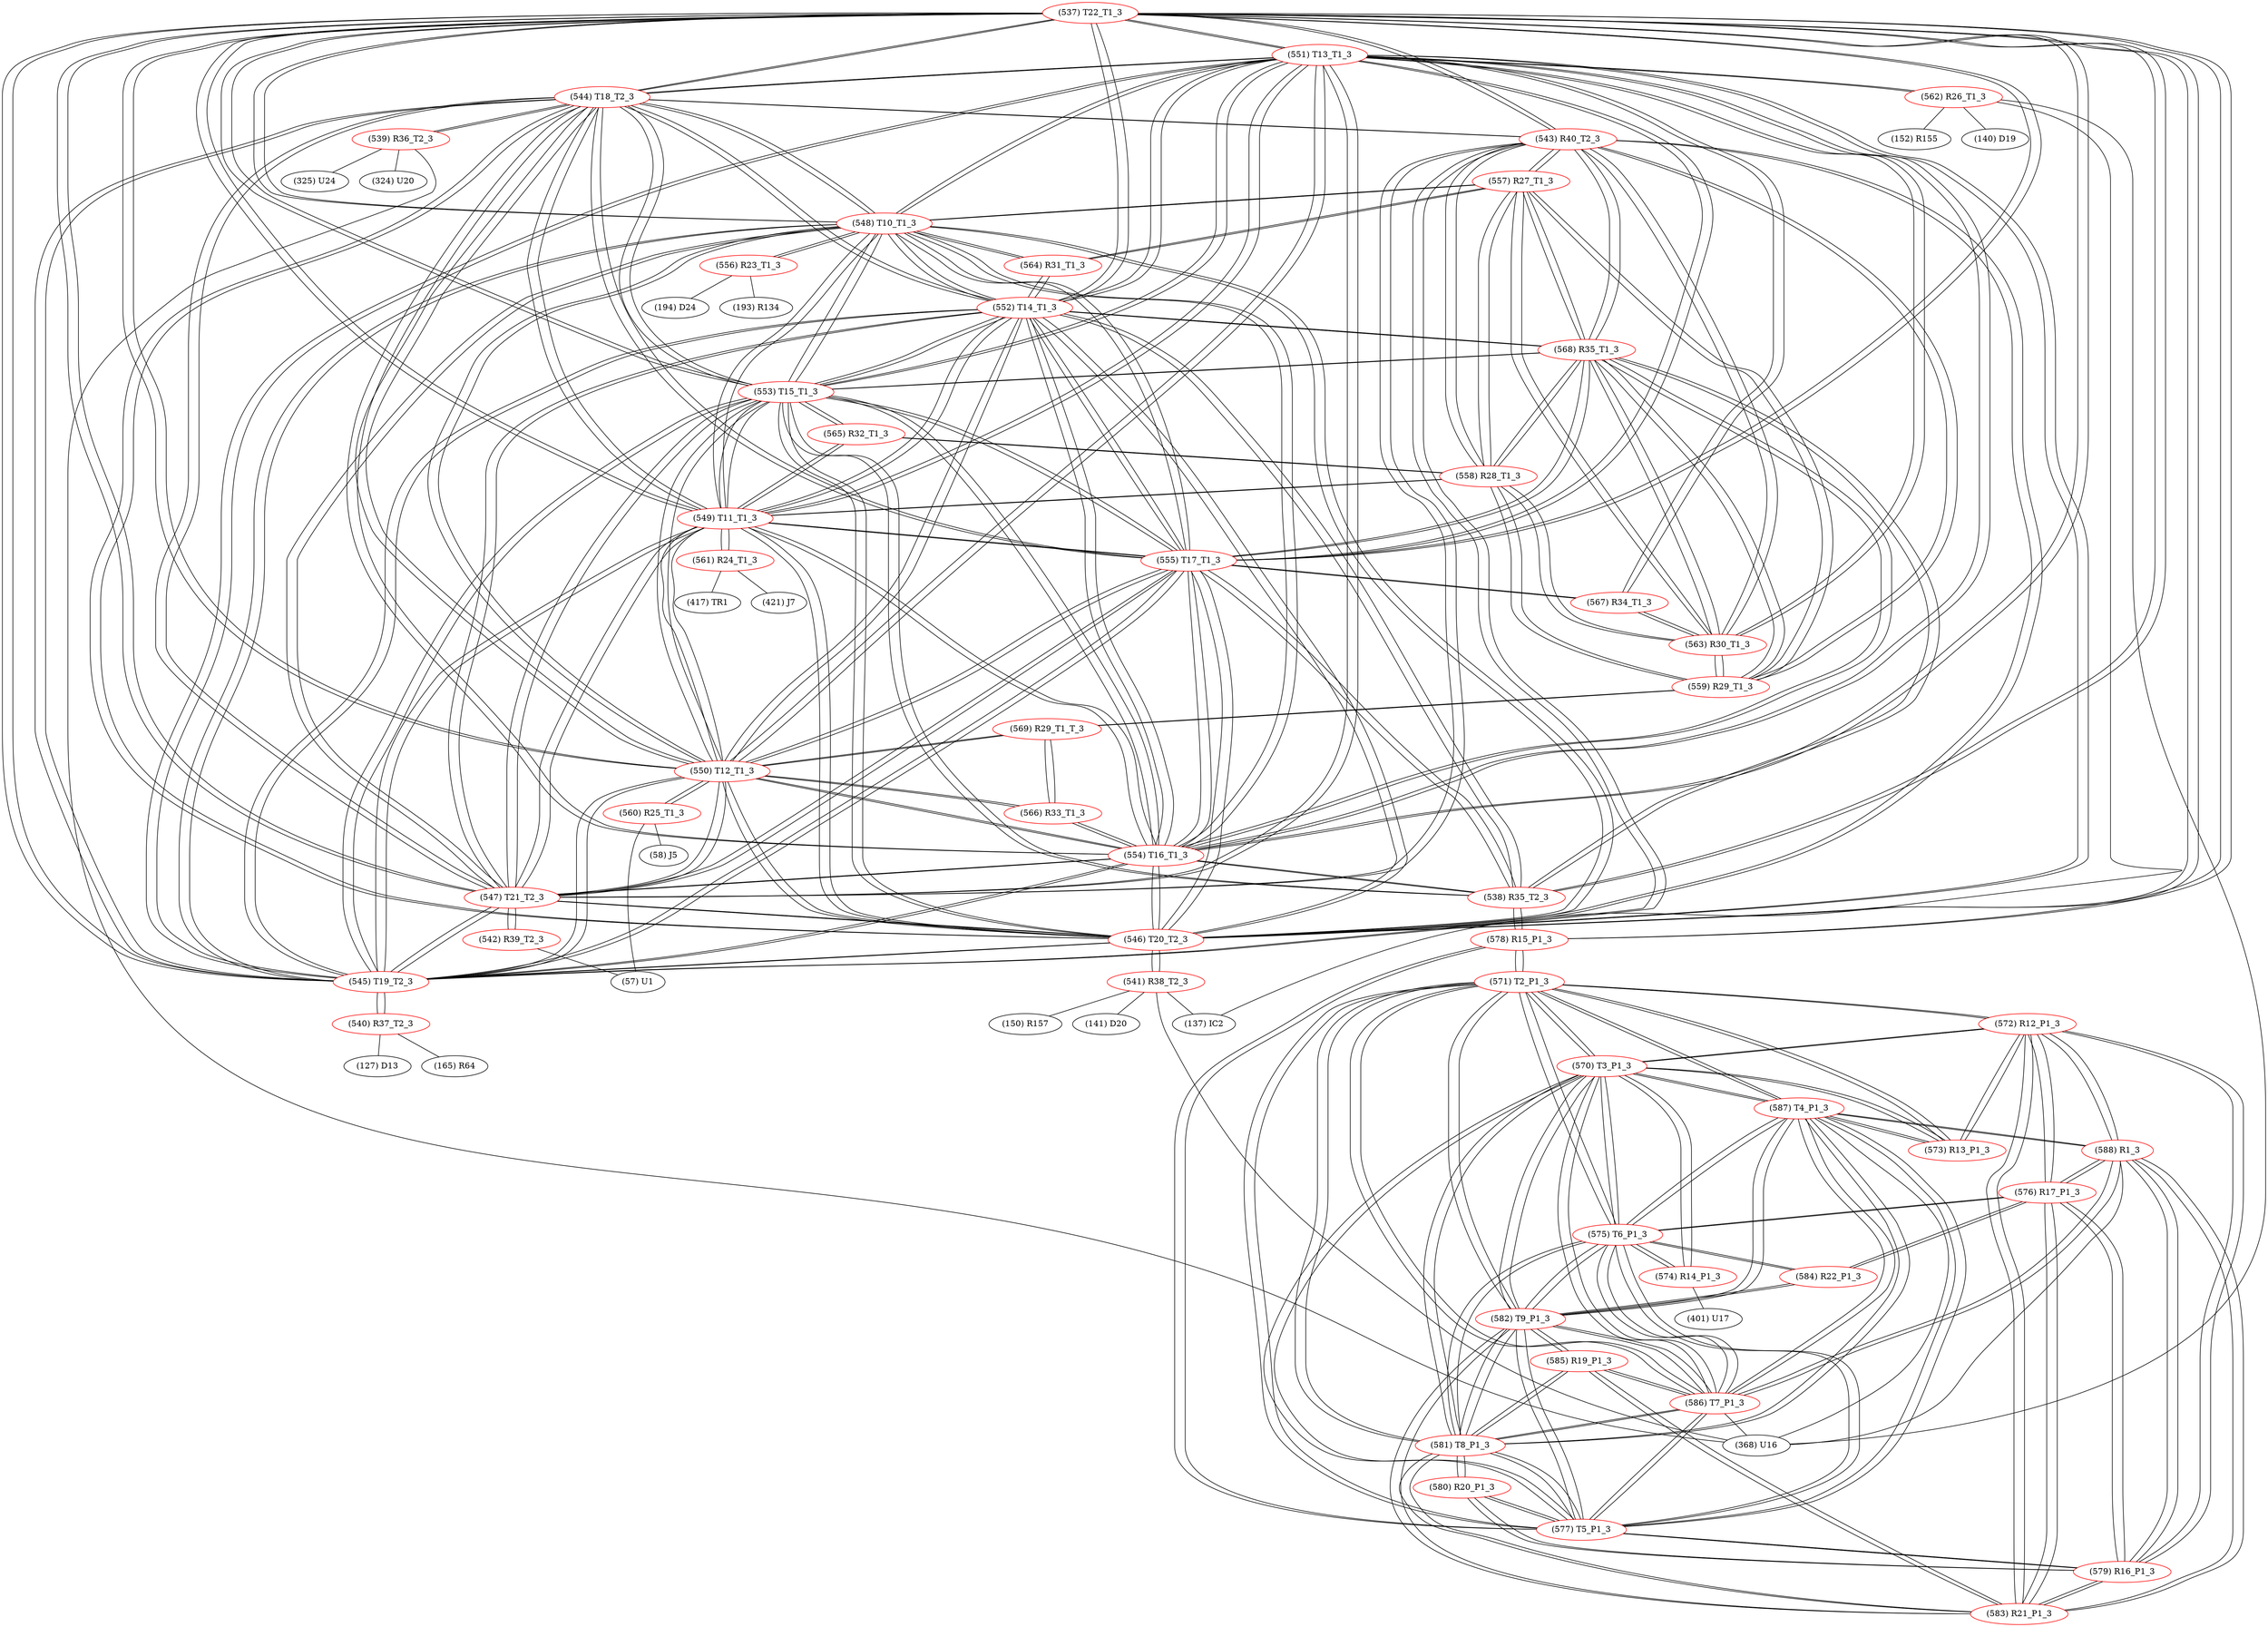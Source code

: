 graph {
	537 [label="(537) T22_T1_3" color=red]
	551 [label="(551) T13_T1_3"]
	544 [label="(544) T18_T2_3"]
	545 [label="(545) T19_T2_3"]
	550 [label="(550) T12_T1_3"]
	553 [label="(553) T15_T1_3"]
	552 [label="(552) T14_T1_3"]
	546 [label="(546) T20_T2_3"]
	547 [label="(547) T21_T2_3"]
	549 [label="(549) T11_T1_3"]
	548 [label="(548) T10_T1_3"]
	554 [label="(554) T16_T1_3"]
	555 [label="(555) T17_T1_3"]
	543 [label="(543) R40_T2_3"]
	578 [label="(578) R15_P1_3"]
	538 [label="(538) R35_T2_3"]
	538 [label="(538) R35_T2_3" color=red]
	553 [label="(553) T15_T1_3"]
	554 [label="(554) T16_T1_3"]
	552 [label="(552) T14_T1_3"]
	555 [label="(555) T17_T1_3"]
	568 [label="(568) R35_T1_3"]
	578 [label="(578) R15_P1_3"]
	537 [label="(537) T22_T1_3"]
	539 [label="(539) R36_T2_3" color=red]
	325 [label="(325) U24"]
	368 [label="(368) U16"]
	324 [label="(324) U20"]
	544 [label="(544) T18_T2_3"]
	540 [label="(540) R37_T2_3" color=red]
	127 [label="(127) D13"]
	165 [label="(165) R64"]
	545 [label="(545) T19_T2_3"]
	541 [label="(541) R38_T2_3" color=red]
	141 [label="(141) D20"]
	150 [label="(150) R157"]
	137 [label="(137) IC2"]
	368 [label="(368) U16"]
	546 [label="(546) T20_T2_3"]
	542 [label="(542) R39_T2_3" color=red]
	57 [label="(57) U1"]
	547 [label="(547) T21_T2_3"]
	543 [label="(543) R40_T2_3" color=red]
	545 [label="(545) T19_T2_3"]
	546 [label="(546) T20_T2_3"]
	547 [label="(547) T21_T2_3"]
	537 [label="(537) T22_T1_3"]
	544 [label="(544) T18_T2_3"]
	559 [label="(559) R29_T1_3"]
	558 [label="(558) R28_T1_3"]
	563 [label="(563) R30_T1_3"]
	557 [label="(557) R27_T1_3"]
	568 [label="(568) R35_T1_3"]
	544 [label="(544) T18_T2_3" color=red]
	551 [label="(551) T13_T1_3"]
	545 [label="(545) T19_T2_3"]
	550 [label="(550) T12_T1_3"]
	553 [label="(553) T15_T1_3"]
	552 [label="(552) T14_T1_3"]
	546 [label="(546) T20_T2_3"]
	547 [label="(547) T21_T2_3"]
	549 [label="(549) T11_T1_3"]
	548 [label="(548) T10_T1_3"]
	537 [label="(537) T22_T1_3"]
	554 [label="(554) T16_T1_3"]
	555 [label="(555) T17_T1_3"]
	543 [label="(543) R40_T2_3"]
	539 [label="(539) R36_T2_3"]
	545 [label="(545) T19_T2_3" color=red]
	551 [label="(551) T13_T1_3"]
	544 [label="(544) T18_T2_3"]
	550 [label="(550) T12_T1_3"]
	553 [label="(553) T15_T1_3"]
	552 [label="(552) T14_T1_3"]
	546 [label="(546) T20_T2_3"]
	547 [label="(547) T21_T2_3"]
	549 [label="(549) T11_T1_3"]
	548 [label="(548) T10_T1_3"]
	537 [label="(537) T22_T1_3"]
	554 [label="(554) T16_T1_3"]
	555 [label="(555) T17_T1_3"]
	543 [label="(543) R40_T2_3"]
	540 [label="(540) R37_T2_3"]
	546 [label="(546) T20_T2_3" color=red]
	551 [label="(551) T13_T1_3"]
	544 [label="(544) T18_T2_3"]
	545 [label="(545) T19_T2_3"]
	550 [label="(550) T12_T1_3"]
	553 [label="(553) T15_T1_3"]
	552 [label="(552) T14_T1_3"]
	547 [label="(547) T21_T2_3"]
	549 [label="(549) T11_T1_3"]
	548 [label="(548) T10_T1_3"]
	537 [label="(537) T22_T1_3"]
	554 [label="(554) T16_T1_3"]
	555 [label="(555) T17_T1_3"]
	543 [label="(543) R40_T2_3"]
	541 [label="(541) R38_T2_3"]
	547 [label="(547) T21_T2_3" color=red]
	551 [label="(551) T13_T1_3"]
	544 [label="(544) T18_T2_3"]
	545 [label="(545) T19_T2_3"]
	550 [label="(550) T12_T1_3"]
	553 [label="(553) T15_T1_3"]
	552 [label="(552) T14_T1_3"]
	546 [label="(546) T20_T2_3"]
	549 [label="(549) T11_T1_3"]
	548 [label="(548) T10_T1_3"]
	537 [label="(537) T22_T1_3"]
	554 [label="(554) T16_T1_3"]
	555 [label="(555) T17_T1_3"]
	543 [label="(543) R40_T2_3"]
	542 [label="(542) R39_T2_3"]
	548 [label="(548) T10_T1_3" color=red]
	551 [label="(551) T13_T1_3"]
	544 [label="(544) T18_T2_3"]
	545 [label="(545) T19_T2_3"]
	550 [label="(550) T12_T1_3"]
	553 [label="(553) T15_T1_3"]
	552 [label="(552) T14_T1_3"]
	546 [label="(546) T20_T2_3"]
	547 [label="(547) T21_T2_3"]
	549 [label="(549) T11_T1_3"]
	537 [label="(537) T22_T1_3"]
	554 [label="(554) T16_T1_3"]
	555 [label="(555) T17_T1_3"]
	556 [label="(556) R23_T1_3"]
	557 [label="(557) R27_T1_3"]
	564 [label="(564) R31_T1_3"]
	549 [label="(549) T11_T1_3" color=red]
	551 [label="(551) T13_T1_3"]
	544 [label="(544) T18_T2_3"]
	545 [label="(545) T19_T2_3"]
	550 [label="(550) T12_T1_3"]
	553 [label="(553) T15_T1_3"]
	552 [label="(552) T14_T1_3"]
	546 [label="(546) T20_T2_3"]
	547 [label="(547) T21_T2_3"]
	548 [label="(548) T10_T1_3"]
	537 [label="(537) T22_T1_3"]
	554 [label="(554) T16_T1_3"]
	555 [label="(555) T17_T1_3"]
	561 [label="(561) R24_T1_3"]
	565 [label="(565) R32_T1_3"]
	558 [label="(558) R28_T1_3"]
	550 [label="(550) T12_T1_3" color=red]
	551 [label="(551) T13_T1_3"]
	544 [label="(544) T18_T2_3"]
	545 [label="(545) T19_T2_3"]
	553 [label="(553) T15_T1_3"]
	552 [label="(552) T14_T1_3"]
	546 [label="(546) T20_T2_3"]
	547 [label="(547) T21_T2_3"]
	549 [label="(549) T11_T1_3"]
	548 [label="(548) T10_T1_3"]
	537 [label="(537) T22_T1_3"]
	554 [label="(554) T16_T1_3"]
	555 [label="(555) T17_T1_3"]
	566 [label="(566) R33_T1_3"]
	569 [label="(569) R29_T1_T_3"]
	560 [label="(560) R25_T1_3"]
	551 [label="(551) T13_T1_3" color=red]
	544 [label="(544) T18_T2_3"]
	545 [label="(545) T19_T2_3"]
	550 [label="(550) T12_T1_3"]
	553 [label="(553) T15_T1_3"]
	552 [label="(552) T14_T1_3"]
	546 [label="(546) T20_T2_3"]
	547 [label="(547) T21_T2_3"]
	549 [label="(549) T11_T1_3"]
	548 [label="(548) T10_T1_3"]
	537 [label="(537) T22_T1_3"]
	554 [label="(554) T16_T1_3"]
	555 [label="(555) T17_T1_3"]
	563 [label="(563) R30_T1_3"]
	567 [label="(567) R34_T1_3"]
	562 [label="(562) R26_T1_3"]
	552 [label="(552) T14_T1_3" color=red]
	551 [label="(551) T13_T1_3"]
	544 [label="(544) T18_T2_3"]
	545 [label="(545) T19_T2_3"]
	550 [label="(550) T12_T1_3"]
	553 [label="(553) T15_T1_3"]
	546 [label="(546) T20_T2_3"]
	547 [label="(547) T21_T2_3"]
	549 [label="(549) T11_T1_3"]
	548 [label="(548) T10_T1_3"]
	537 [label="(537) T22_T1_3"]
	554 [label="(554) T16_T1_3"]
	555 [label="(555) T17_T1_3"]
	538 [label="(538) R35_T2_3"]
	568 [label="(568) R35_T1_3"]
	564 [label="(564) R31_T1_3"]
	553 [label="(553) T15_T1_3" color=red]
	551 [label="(551) T13_T1_3"]
	544 [label="(544) T18_T2_3"]
	545 [label="(545) T19_T2_3"]
	550 [label="(550) T12_T1_3"]
	552 [label="(552) T14_T1_3"]
	546 [label="(546) T20_T2_3"]
	547 [label="(547) T21_T2_3"]
	549 [label="(549) T11_T1_3"]
	548 [label="(548) T10_T1_3"]
	537 [label="(537) T22_T1_3"]
	554 [label="(554) T16_T1_3"]
	555 [label="(555) T17_T1_3"]
	538 [label="(538) R35_T2_3"]
	568 [label="(568) R35_T1_3"]
	565 [label="(565) R32_T1_3"]
	554 [label="(554) T16_T1_3" color=red]
	551 [label="(551) T13_T1_3"]
	544 [label="(544) T18_T2_3"]
	545 [label="(545) T19_T2_3"]
	550 [label="(550) T12_T1_3"]
	553 [label="(553) T15_T1_3"]
	552 [label="(552) T14_T1_3"]
	546 [label="(546) T20_T2_3"]
	547 [label="(547) T21_T2_3"]
	549 [label="(549) T11_T1_3"]
	548 [label="(548) T10_T1_3"]
	537 [label="(537) T22_T1_3"]
	555 [label="(555) T17_T1_3"]
	538 [label="(538) R35_T2_3"]
	568 [label="(568) R35_T1_3"]
	566 [label="(566) R33_T1_3"]
	555 [label="(555) T17_T1_3" color=red]
	551 [label="(551) T13_T1_3"]
	544 [label="(544) T18_T2_3"]
	545 [label="(545) T19_T2_3"]
	550 [label="(550) T12_T1_3"]
	553 [label="(553) T15_T1_3"]
	552 [label="(552) T14_T1_3"]
	546 [label="(546) T20_T2_3"]
	547 [label="(547) T21_T2_3"]
	549 [label="(549) T11_T1_3"]
	548 [label="(548) T10_T1_3"]
	537 [label="(537) T22_T1_3"]
	554 [label="(554) T16_T1_3"]
	538 [label="(538) R35_T2_3"]
	568 [label="(568) R35_T1_3"]
	567 [label="(567) R34_T1_3"]
	556 [label="(556) R23_T1_3" color=red]
	194 [label="(194) D24"]
	193 [label="(193) R134"]
	548 [label="(548) T10_T1_3"]
	557 [label="(557) R27_T1_3" color=red]
	543 [label="(543) R40_T2_3"]
	559 [label="(559) R29_T1_3"]
	558 [label="(558) R28_T1_3"]
	563 [label="(563) R30_T1_3"]
	568 [label="(568) R35_T1_3"]
	548 [label="(548) T10_T1_3"]
	564 [label="(564) R31_T1_3"]
	558 [label="(558) R28_T1_3" color=red]
	543 [label="(543) R40_T2_3"]
	559 [label="(559) R29_T1_3"]
	563 [label="(563) R30_T1_3"]
	557 [label="(557) R27_T1_3"]
	568 [label="(568) R35_T1_3"]
	565 [label="(565) R32_T1_3"]
	549 [label="(549) T11_T1_3"]
	559 [label="(559) R29_T1_3" color=red]
	543 [label="(543) R40_T2_3"]
	558 [label="(558) R28_T1_3"]
	563 [label="(563) R30_T1_3"]
	557 [label="(557) R27_T1_3"]
	568 [label="(568) R35_T1_3"]
	569 [label="(569) R29_T1_T_3"]
	560 [label="(560) R25_T1_3" color=red]
	57 [label="(57) U1"]
	58 [label="(58) J5"]
	550 [label="(550) T12_T1_3"]
	561 [label="(561) R24_T1_3" color=red]
	421 [label="(421) J7"]
	417 [label="(417) TR1"]
	549 [label="(549) T11_T1_3"]
	562 [label="(562) R26_T1_3" color=red]
	152 [label="(152) R155"]
	140 [label="(140) D19"]
	137 [label="(137) IC2"]
	368 [label="(368) U16"]
	551 [label="(551) T13_T1_3"]
	563 [label="(563) R30_T1_3" color=red]
	543 [label="(543) R40_T2_3"]
	559 [label="(559) R29_T1_3"]
	558 [label="(558) R28_T1_3"]
	557 [label="(557) R27_T1_3"]
	568 [label="(568) R35_T1_3"]
	567 [label="(567) R34_T1_3"]
	551 [label="(551) T13_T1_3"]
	564 [label="(564) R31_T1_3" color=red]
	557 [label="(557) R27_T1_3"]
	548 [label="(548) T10_T1_3"]
	552 [label="(552) T14_T1_3"]
	565 [label="(565) R32_T1_3" color=red]
	553 [label="(553) T15_T1_3"]
	549 [label="(549) T11_T1_3"]
	558 [label="(558) R28_T1_3"]
	566 [label="(566) R33_T1_3" color=red]
	554 [label="(554) T16_T1_3"]
	550 [label="(550) T12_T1_3"]
	569 [label="(569) R29_T1_T_3"]
	567 [label="(567) R34_T1_3" color=red]
	555 [label="(555) T17_T1_3"]
	563 [label="(563) R30_T1_3"]
	551 [label="(551) T13_T1_3"]
	568 [label="(568) R35_T1_3" color=red]
	553 [label="(553) T15_T1_3"]
	554 [label="(554) T16_T1_3"]
	552 [label="(552) T14_T1_3"]
	555 [label="(555) T17_T1_3"]
	538 [label="(538) R35_T2_3"]
	543 [label="(543) R40_T2_3"]
	559 [label="(559) R29_T1_3"]
	558 [label="(558) R28_T1_3"]
	563 [label="(563) R30_T1_3"]
	557 [label="(557) R27_T1_3"]
	569 [label="(569) R29_T1_T_3" color=red]
	566 [label="(566) R33_T1_3"]
	550 [label="(550) T12_T1_3"]
	559 [label="(559) R29_T1_3"]
	570 [label="(570) T3_P1_3" color=red]
	587 [label="(587) T4_P1_3"]
	586 [label="(586) T7_P1_3"]
	577 [label="(577) T5_P1_3"]
	582 [label="(582) T9_P1_3"]
	581 [label="(581) T8_P1_3"]
	575 [label="(575) T6_P1_3"]
	571 [label="(571) T2_P1_3"]
	574 [label="(574) R14_P1_3"]
	573 [label="(573) R13_P1_3"]
	572 [label="(572) R12_P1_3"]
	571 [label="(571) T2_P1_3" color=red]
	570 [label="(570) T3_P1_3"]
	587 [label="(587) T4_P1_3"]
	586 [label="(586) T7_P1_3"]
	577 [label="(577) T5_P1_3"]
	582 [label="(582) T9_P1_3"]
	581 [label="(581) T8_P1_3"]
	575 [label="(575) T6_P1_3"]
	573 [label="(573) R13_P1_3"]
	572 [label="(572) R12_P1_3"]
	578 [label="(578) R15_P1_3"]
	572 [label="(572) R12_P1_3" color=red]
	583 [label="(583) R21_P1_3"]
	579 [label="(579) R16_P1_3"]
	576 [label="(576) R17_P1_3"]
	588 [label="(588) R1_3"]
	573 [label="(573) R13_P1_3"]
	570 [label="(570) T3_P1_3"]
	571 [label="(571) T2_P1_3"]
	573 [label="(573) R13_P1_3" color=red]
	587 [label="(587) T4_P1_3"]
	570 [label="(570) T3_P1_3"]
	572 [label="(572) R12_P1_3"]
	571 [label="(571) T2_P1_3"]
	574 [label="(574) R14_P1_3" color=red]
	401 [label="(401) U17"]
	570 [label="(570) T3_P1_3"]
	575 [label="(575) T6_P1_3"]
	575 [label="(575) T6_P1_3" color=red]
	570 [label="(570) T3_P1_3"]
	587 [label="(587) T4_P1_3"]
	586 [label="(586) T7_P1_3"]
	577 [label="(577) T5_P1_3"]
	582 [label="(582) T9_P1_3"]
	581 [label="(581) T8_P1_3"]
	571 [label="(571) T2_P1_3"]
	574 [label="(574) R14_P1_3"]
	584 [label="(584) R22_P1_3"]
	576 [label="(576) R17_P1_3"]
	576 [label="(576) R17_P1_3" color=red]
	583 [label="(583) R21_P1_3"]
	579 [label="(579) R16_P1_3"]
	572 [label="(572) R12_P1_3"]
	588 [label="(588) R1_3"]
	584 [label="(584) R22_P1_3"]
	575 [label="(575) T6_P1_3"]
	577 [label="(577) T5_P1_3" color=red]
	570 [label="(570) T3_P1_3"]
	587 [label="(587) T4_P1_3"]
	586 [label="(586) T7_P1_3"]
	582 [label="(582) T9_P1_3"]
	581 [label="(581) T8_P1_3"]
	575 [label="(575) T6_P1_3"]
	571 [label="(571) T2_P1_3"]
	578 [label="(578) R15_P1_3"]
	579 [label="(579) R16_P1_3"]
	580 [label="(580) R20_P1_3"]
	578 [label="(578) R15_P1_3" color=red]
	537 [label="(537) T22_T1_3"]
	538 [label="(538) R35_T2_3"]
	571 [label="(571) T2_P1_3"]
	577 [label="(577) T5_P1_3"]
	579 [label="(579) R16_P1_3" color=red]
	583 [label="(583) R21_P1_3"]
	572 [label="(572) R12_P1_3"]
	576 [label="(576) R17_P1_3"]
	588 [label="(588) R1_3"]
	577 [label="(577) T5_P1_3"]
	580 [label="(580) R20_P1_3"]
	580 [label="(580) R20_P1_3" color=red]
	581 [label="(581) T8_P1_3"]
	579 [label="(579) R16_P1_3"]
	577 [label="(577) T5_P1_3"]
	581 [label="(581) T8_P1_3" color=red]
	570 [label="(570) T3_P1_3"]
	587 [label="(587) T4_P1_3"]
	586 [label="(586) T7_P1_3"]
	577 [label="(577) T5_P1_3"]
	582 [label="(582) T9_P1_3"]
	575 [label="(575) T6_P1_3"]
	571 [label="(571) T2_P1_3"]
	583 [label="(583) R21_P1_3"]
	585 [label="(585) R19_P1_3"]
	580 [label="(580) R20_P1_3"]
	582 [label="(582) T9_P1_3" color=red]
	584 [label="(584) R22_P1_3"]
	570 [label="(570) T3_P1_3"]
	587 [label="(587) T4_P1_3"]
	586 [label="(586) T7_P1_3"]
	577 [label="(577) T5_P1_3"]
	581 [label="(581) T8_P1_3"]
	575 [label="(575) T6_P1_3"]
	571 [label="(571) T2_P1_3"]
	583 [label="(583) R21_P1_3"]
	585 [label="(585) R19_P1_3"]
	583 [label="(583) R21_P1_3" color=red]
	579 [label="(579) R16_P1_3"]
	572 [label="(572) R12_P1_3"]
	576 [label="(576) R17_P1_3"]
	588 [label="(588) R1_3"]
	582 [label="(582) T9_P1_3"]
	581 [label="(581) T8_P1_3"]
	585 [label="(585) R19_P1_3"]
	584 [label="(584) R22_P1_3" color=red]
	582 [label="(582) T9_P1_3"]
	575 [label="(575) T6_P1_3"]
	576 [label="(576) R17_P1_3"]
	585 [label="(585) R19_P1_3" color=red]
	582 [label="(582) T9_P1_3"]
	583 [label="(583) R21_P1_3"]
	581 [label="(581) T8_P1_3"]
	586 [label="(586) T7_P1_3"]
	586 [label="(586) T7_P1_3" color=red]
	570 [label="(570) T3_P1_3"]
	587 [label="(587) T4_P1_3"]
	577 [label="(577) T5_P1_3"]
	582 [label="(582) T9_P1_3"]
	581 [label="(581) T8_P1_3"]
	575 [label="(575) T6_P1_3"]
	571 [label="(571) T2_P1_3"]
	588 [label="(588) R1_3"]
	368 [label="(368) U16"]
	585 [label="(585) R19_P1_3"]
	587 [label="(587) T4_P1_3" color=red]
	570 [label="(570) T3_P1_3"]
	586 [label="(586) T7_P1_3"]
	577 [label="(577) T5_P1_3"]
	582 [label="(582) T9_P1_3"]
	581 [label="(581) T8_P1_3"]
	575 [label="(575) T6_P1_3"]
	571 [label="(571) T2_P1_3"]
	573 [label="(573) R13_P1_3"]
	588 [label="(588) R1_3"]
	368 [label="(368) U16"]
	588 [label="(588) R1_3" color=red]
	587 [label="(587) T4_P1_3"]
	586 [label="(586) T7_P1_3"]
	368 [label="(368) U16"]
	583 [label="(583) R21_P1_3"]
	579 [label="(579) R16_P1_3"]
	572 [label="(572) R12_P1_3"]
	576 [label="(576) R17_P1_3"]
	537 -- 551
	537 -- 544
	537 -- 545
	537 -- 550
	537 -- 553
	537 -- 552
	537 -- 546
	537 -- 547
	537 -- 549
	537 -- 548
	537 -- 554
	537 -- 555
	537 -- 543
	537 -- 578
	537 -- 538
	538 -- 553
	538 -- 554
	538 -- 552
	538 -- 555
	538 -- 568
	538 -- 578
	538 -- 537
	539 -- 325
	539 -- 368
	539 -- 324
	539 -- 544
	540 -- 127
	540 -- 165
	540 -- 545
	541 -- 141
	541 -- 150
	541 -- 137
	541 -- 368
	541 -- 546
	542 -- 57
	542 -- 547
	543 -- 545
	543 -- 546
	543 -- 547
	543 -- 537
	543 -- 544
	543 -- 559
	543 -- 558
	543 -- 563
	543 -- 557
	543 -- 568
	544 -- 551
	544 -- 545
	544 -- 550
	544 -- 553
	544 -- 552
	544 -- 546
	544 -- 547
	544 -- 549
	544 -- 548
	544 -- 537
	544 -- 554
	544 -- 555
	544 -- 543
	544 -- 539
	545 -- 551
	545 -- 544
	545 -- 550
	545 -- 553
	545 -- 552
	545 -- 546
	545 -- 547
	545 -- 549
	545 -- 548
	545 -- 537
	545 -- 554
	545 -- 555
	545 -- 543
	545 -- 540
	546 -- 551
	546 -- 544
	546 -- 545
	546 -- 550
	546 -- 553
	546 -- 552
	546 -- 547
	546 -- 549
	546 -- 548
	546 -- 537
	546 -- 554
	546 -- 555
	546 -- 543
	546 -- 541
	547 -- 551
	547 -- 544
	547 -- 545
	547 -- 550
	547 -- 553
	547 -- 552
	547 -- 546
	547 -- 549
	547 -- 548
	547 -- 537
	547 -- 554
	547 -- 555
	547 -- 543
	547 -- 542
	548 -- 551
	548 -- 544
	548 -- 545
	548 -- 550
	548 -- 553
	548 -- 552
	548 -- 546
	548 -- 547
	548 -- 549
	548 -- 537
	548 -- 554
	548 -- 555
	548 -- 556
	548 -- 557
	548 -- 564
	549 -- 551
	549 -- 544
	549 -- 545
	549 -- 550
	549 -- 553
	549 -- 552
	549 -- 546
	549 -- 547
	549 -- 548
	549 -- 537
	549 -- 554
	549 -- 555
	549 -- 561
	549 -- 565
	549 -- 558
	550 -- 551
	550 -- 544
	550 -- 545
	550 -- 553
	550 -- 552
	550 -- 546
	550 -- 547
	550 -- 549
	550 -- 548
	550 -- 537
	550 -- 554
	550 -- 555
	550 -- 566
	550 -- 569
	550 -- 560
	551 -- 544
	551 -- 545
	551 -- 550
	551 -- 553
	551 -- 552
	551 -- 546
	551 -- 547
	551 -- 549
	551 -- 548
	551 -- 537
	551 -- 554
	551 -- 555
	551 -- 563
	551 -- 567
	551 -- 562
	552 -- 551
	552 -- 544
	552 -- 545
	552 -- 550
	552 -- 553
	552 -- 546
	552 -- 547
	552 -- 549
	552 -- 548
	552 -- 537
	552 -- 554
	552 -- 555
	552 -- 538
	552 -- 568
	552 -- 564
	553 -- 551
	553 -- 544
	553 -- 545
	553 -- 550
	553 -- 552
	553 -- 546
	553 -- 547
	553 -- 549
	553 -- 548
	553 -- 537
	553 -- 554
	553 -- 555
	553 -- 538
	553 -- 568
	553 -- 565
	554 -- 551
	554 -- 544
	554 -- 545
	554 -- 550
	554 -- 553
	554 -- 552
	554 -- 546
	554 -- 547
	554 -- 549
	554 -- 548
	554 -- 537
	554 -- 555
	554 -- 538
	554 -- 568
	554 -- 566
	555 -- 551
	555 -- 544
	555 -- 545
	555 -- 550
	555 -- 553
	555 -- 552
	555 -- 546
	555 -- 547
	555 -- 549
	555 -- 548
	555 -- 537
	555 -- 554
	555 -- 538
	555 -- 568
	555 -- 567
	556 -- 194
	556 -- 193
	556 -- 548
	557 -- 543
	557 -- 559
	557 -- 558
	557 -- 563
	557 -- 568
	557 -- 548
	557 -- 564
	558 -- 543
	558 -- 559
	558 -- 563
	558 -- 557
	558 -- 568
	558 -- 565
	558 -- 549
	559 -- 543
	559 -- 558
	559 -- 563
	559 -- 557
	559 -- 568
	559 -- 569
	560 -- 57
	560 -- 58
	560 -- 550
	561 -- 421
	561 -- 417
	561 -- 549
	562 -- 152
	562 -- 140
	562 -- 137
	562 -- 368
	562 -- 551
	563 -- 543
	563 -- 559
	563 -- 558
	563 -- 557
	563 -- 568
	563 -- 567
	563 -- 551
	564 -- 557
	564 -- 548
	564 -- 552
	565 -- 553
	565 -- 549
	565 -- 558
	566 -- 554
	566 -- 550
	566 -- 569
	567 -- 555
	567 -- 563
	567 -- 551
	568 -- 553
	568 -- 554
	568 -- 552
	568 -- 555
	568 -- 538
	568 -- 543
	568 -- 559
	568 -- 558
	568 -- 563
	568 -- 557
	569 -- 566
	569 -- 550
	569 -- 559
	570 -- 587
	570 -- 586
	570 -- 577
	570 -- 582
	570 -- 581
	570 -- 575
	570 -- 571
	570 -- 574
	570 -- 573
	570 -- 572
	571 -- 570
	571 -- 587
	571 -- 586
	571 -- 577
	571 -- 582
	571 -- 581
	571 -- 575
	571 -- 573
	571 -- 572
	571 -- 578
	572 -- 583
	572 -- 579
	572 -- 576
	572 -- 588
	572 -- 573
	572 -- 570
	572 -- 571
	573 -- 587
	573 -- 570
	573 -- 572
	573 -- 571
	574 -- 401
	574 -- 570
	574 -- 575
	575 -- 570
	575 -- 587
	575 -- 586
	575 -- 577
	575 -- 582
	575 -- 581
	575 -- 571
	575 -- 574
	575 -- 584
	575 -- 576
	576 -- 583
	576 -- 579
	576 -- 572
	576 -- 588
	576 -- 584
	576 -- 575
	577 -- 570
	577 -- 587
	577 -- 586
	577 -- 582
	577 -- 581
	577 -- 575
	577 -- 571
	577 -- 578
	577 -- 579
	577 -- 580
	578 -- 537
	578 -- 538
	578 -- 571
	578 -- 577
	579 -- 583
	579 -- 572
	579 -- 576
	579 -- 588
	579 -- 577
	579 -- 580
	580 -- 581
	580 -- 579
	580 -- 577
	581 -- 570
	581 -- 587
	581 -- 586
	581 -- 577
	581 -- 582
	581 -- 575
	581 -- 571
	581 -- 583
	581 -- 585
	581 -- 580
	582 -- 584
	582 -- 570
	582 -- 587
	582 -- 586
	582 -- 577
	582 -- 581
	582 -- 575
	582 -- 571
	582 -- 583
	582 -- 585
	583 -- 579
	583 -- 572
	583 -- 576
	583 -- 588
	583 -- 582
	583 -- 581
	583 -- 585
	584 -- 582
	584 -- 575
	584 -- 576
	585 -- 582
	585 -- 583
	585 -- 581
	585 -- 586
	586 -- 570
	586 -- 587
	586 -- 577
	586 -- 582
	586 -- 581
	586 -- 575
	586 -- 571
	586 -- 588
	586 -- 368
	586 -- 585
	587 -- 570
	587 -- 586
	587 -- 577
	587 -- 582
	587 -- 581
	587 -- 575
	587 -- 571
	587 -- 573
	587 -- 588
	587 -- 368
	588 -- 587
	588 -- 586
	588 -- 368
	588 -- 583
	588 -- 579
	588 -- 572
	588 -- 576
}